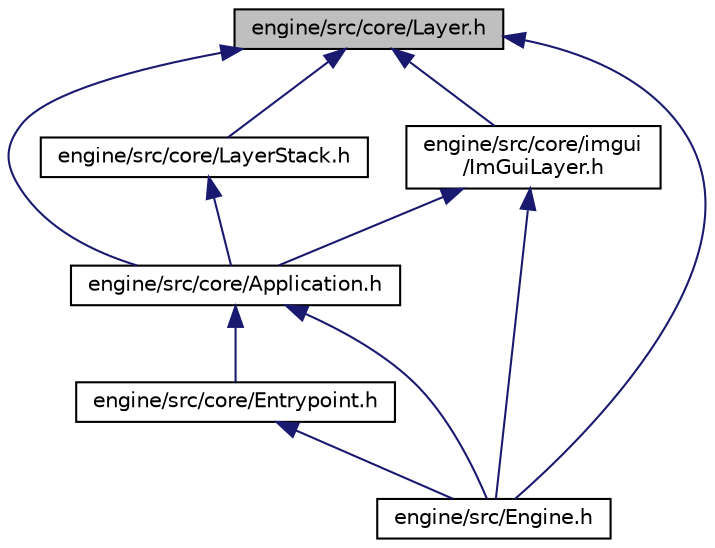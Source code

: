 digraph "engine/src/core/Layer.h"
{
 // LATEX_PDF_SIZE
  edge [fontname="Helvetica",fontsize="10",labelfontname="Helvetica",labelfontsize="10"];
  node [fontname="Helvetica",fontsize="10",shape=record];
  Node1 [label="engine/src/core/Layer.h",height=0.2,width=0.4,color="black", fillcolor="grey75", style="filled", fontcolor="black",tooltip="The Layer implementation that allows application to specify layers to be attached to the game."];
  Node1 -> Node2 [dir="back",color="midnightblue",fontsize="10",style="solid",fontname="Helvetica"];
  Node2 [label="engine/src/core/Application.h",height=0.2,width=0.4,color="black", fillcolor="white", style="filled",URL="$Application_8h.html",tooltip="Contains the Application class definitions."];
  Node2 -> Node3 [dir="back",color="midnightblue",fontsize="10",style="solid",fontname="Helvetica"];
  Node3 [label="engine/src/core/Entrypoint.h",height=0.2,width=0.4,color="black", fillcolor="white", style="filled",URL="$Entrypoint_8h.html",tooltip="The entrypoint into the engine."];
  Node3 -> Node4 [dir="back",color="midnightblue",fontsize="10",style="solid",fontname="Helvetica"];
  Node4 [label="engine/src/Engine.h",height=0.2,width=0.4,color="black", fillcolor="white", style="filled",URL="$Engine_8h.html",tooltip="The entrypoint into the game engine source code."];
  Node2 -> Node4 [dir="back",color="midnightblue",fontsize="10",style="solid",fontname="Helvetica"];
  Node1 -> Node5 [dir="back",color="midnightblue",fontsize="10",style="solid",fontname="Helvetica"];
  Node5 [label="engine/src/core/imgui\l/ImGuiLayer.h",height=0.2,width=0.4,color="black", fillcolor="white", style="filled",URL="$ImGuiLayer_8h.html",tooltip="The ImGuiLayer implementation for dev tool creation."];
  Node5 -> Node2 [dir="back",color="midnightblue",fontsize="10",style="solid",fontname="Helvetica"];
  Node5 -> Node4 [dir="back",color="midnightblue",fontsize="10",style="solid",fontname="Helvetica"];
  Node1 -> Node6 [dir="back",color="midnightblue",fontsize="10",style="solid",fontname="Helvetica"];
  Node6 [label="engine/src/core/LayerStack.h",height=0.2,width=0.4,color="black", fillcolor="white", style="filled",URL="$LayerStack_8h.html",tooltip="The LayerStack Definition for handling multiple layers."];
  Node6 -> Node2 [dir="back",color="midnightblue",fontsize="10",style="solid",fontname="Helvetica"];
  Node1 -> Node4 [dir="back",color="midnightblue",fontsize="10",style="solid",fontname="Helvetica"];
}
